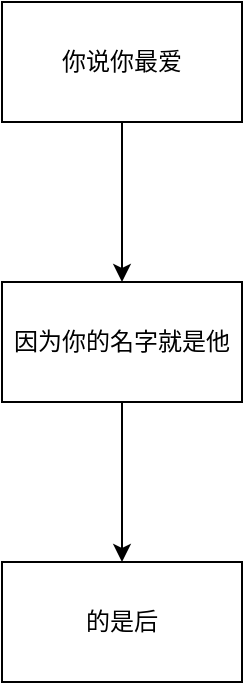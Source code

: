 <mxfile version="21.1.5" type="github">
  <diagram id="C5RBs43oDa-KdzZeNtuy" name="Page-1">
    <mxGraphModel dx="1434" dy="747" grid="1" gridSize="10" guides="1" tooltips="1" connect="1" arrows="1" fold="1" page="1" pageScale="1" pageWidth="827" pageHeight="1169" math="0" shadow="0">
      <root>
        <mxCell id="WIyWlLk6GJQsqaUBKTNV-0" />
        <mxCell id="WIyWlLk6GJQsqaUBKTNV-1" parent="WIyWlLk6GJQsqaUBKTNV-0" />
        <mxCell id="2NL1iXX_5Y3eFE_jjkAA-2" value="" style="edgeStyle=orthogonalEdgeStyle;rounded=0;orthogonalLoop=1;jettySize=auto;html=1;" edge="1" parent="WIyWlLk6GJQsqaUBKTNV-1" source="2NL1iXX_5Y3eFE_jjkAA-0" target="2NL1iXX_5Y3eFE_jjkAA-1">
          <mxGeometry relative="1" as="geometry" />
        </mxCell>
        <mxCell id="2NL1iXX_5Y3eFE_jjkAA-0" value="你说你最爱" style="rounded=0;whiteSpace=wrap;html=1;" vertex="1" parent="WIyWlLk6GJQsqaUBKTNV-1">
          <mxGeometry x="320" y="120" width="120" height="60" as="geometry" />
        </mxCell>
        <mxCell id="2NL1iXX_5Y3eFE_jjkAA-4" value="" style="edgeStyle=orthogonalEdgeStyle;rounded=0;orthogonalLoop=1;jettySize=auto;html=1;" edge="1" parent="WIyWlLk6GJQsqaUBKTNV-1" source="2NL1iXX_5Y3eFE_jjkAA-1" target="2NL1iXX_5Y3eFE_jjkAA-3">
          <mxGeometry relative="1" as="geometry" />
        </mxCell>
        <mxCell id="2NL1iXX_5Y3eFE_jjkAA-1" value="因为你的名字就是他" style="rounded=0;whiteSpace=wrap;html=1;" vertex="1" parent="WIyWlLk6GJQsqaUBKTNV-1">
          <mxGeometry x="320" y="260" width="120" height="60" as="geometry" />
        </mxCell>
        <mxCell id="2NL1iXX_5Y3eFE_jjkAA-3" value="的是后" style="whiteSpace=wrap;html=1;rounded=0;" vertex="1" parent="WIyWlLk6GJQsqaUBKTNV-1">
          <mxGeometry x="320" y="400" width="120" height="60" as="geometry" />
        </mxCell>
      </root>
    </mxGraphModel>
  </diagram>
</mxfile>
